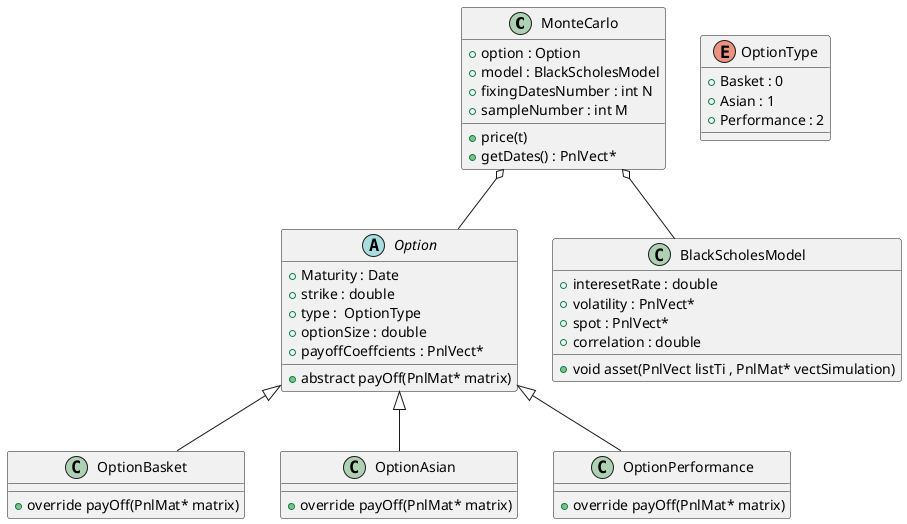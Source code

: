 @startuml conception


class MonteCarlo {
    + option : Option 
    + model : BlackScholesModel
    + fixingDatesNumber : int N
    + sampleNumber : int M
    + price(t)
    + getDates() : PnlVect* 
    
    
}


abstract class Option {
    + Maturity : Date 
    + strike : double 
    + type :  OptionType
    + optionSize : double
    + payoffCoeffcients : PnlVect*   
    + abstract payOff(PnlMat* matrix) 
}

Enum OptionType {
    + Basket : 0 
    + Asian : 1 
    + Performance : 2
}

class OptionBasket {
    + override payOff(PnlMat* matrix)
}

class OptionAsian {
    + override payOff(PnlMat* matrix)
}

class OptionPerformance {
    + override payOff(PnlMat* matrix)
}

Option <|-- OptionBasket 
Option <|-- OptionAsian 
Option <|-- OptionPerformance 



class BlackScholesModel {
    + interesetRate : double 
    + volatility : PnlVect* 
    + spot : PnlVect*
    + correlation : double 
    + void asset(PnlVect listTi , PnlMat* vectSimulation)
}


MonteCarlo o-- Option 
MonteCarlo o-- BlackScholesModel

'Option -- OptionType

@enduml 